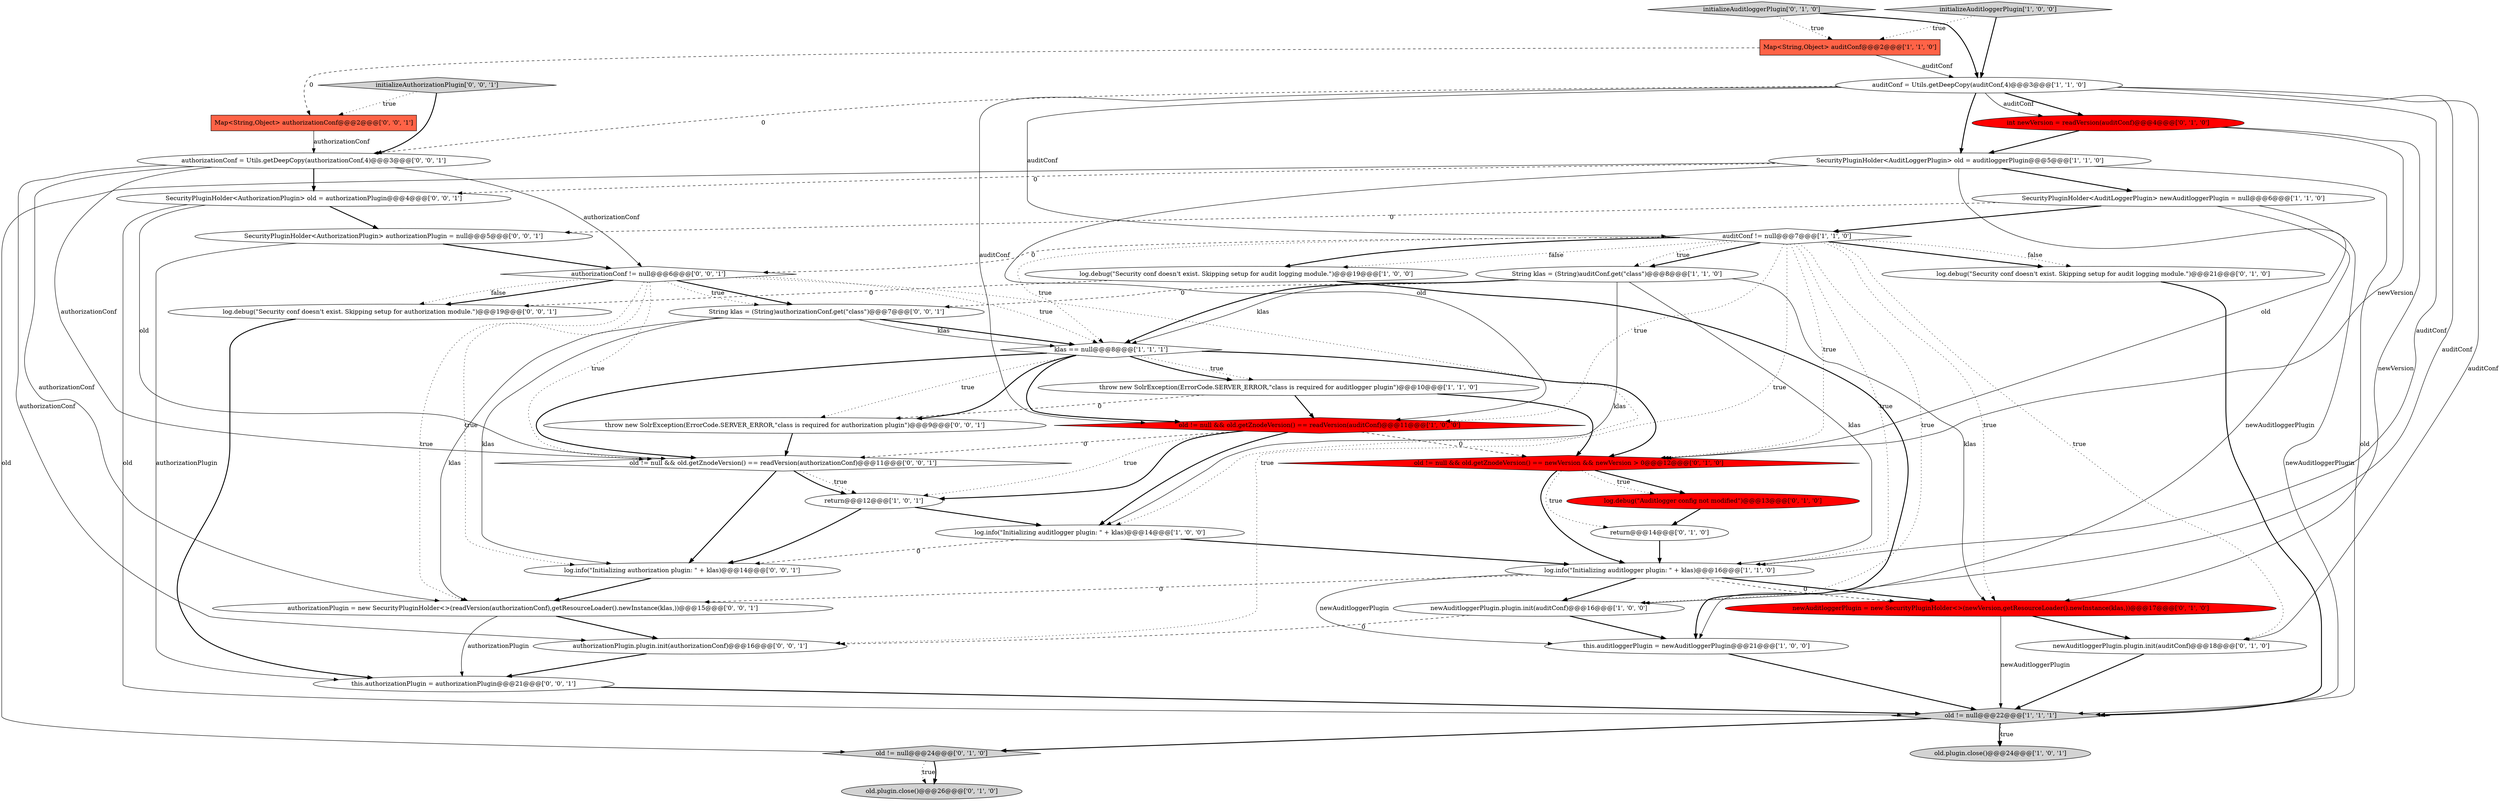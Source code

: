 digraph {
37 [style = filled, label = "authorizationConf = Utils.getDeepCopy(authorizationConf,4)@@@3@@@['0', '0', '1']", fillcolor = white, shape = ellipse image = "AAA0AAABBB3BBB"];
6 [style = filled, label = "old.plugin.close()@@@24@@@['1', '0', '1']", fillcolor = lightgray, shape = ellipse image = "AAA0AAABBB1BBB"];
38 [style = filled, label = "SecurityPluginHolder<AuthorizationPlugin> old = authorizationPlugin@@@4@@@['0', '0', '1']", fillcolor = white, shape = ellipse image = "AAA0AAABBB3BBB"];
26 [style = filled, label = "log.debug(\"Auditlogger config not modified\")@@@13@@@['0', '1', '0']", fillcolor = red, shape = ellipse image = "AAA1AAABBB2BBB"];
0 [style = filled, label = "old != null && old.getZnodeVersion() == readVersion(auditConf)@@@11@@@['1', '0', '0']", fillcolor = red, shape = diamond image = "AAA1AAABBB1BBB"];
11 [style = filled, label = "newAuditloggerPlugin.plugin.init(auditConf)@@@16@@@['1', '0', '0']", fillcolor = white, shape = ellipse image = "AAA0AAABBB1BBB"];
20 [style = filled, label = "log.debug(\"Security conf doesn't exist. Skipping setup for audit logging module.\")@@@21@@@['0', '1', '0']", fillcolor = white, shape = ellipse image = "AAA0AAABBB2BBB"];
10 [style = filled, label = "log.debug(\"Security conf doesn't exist. Skipping setup for audit logging module.\")@@@19@@@['1', '0', '0']", fillcolor = white, shape = ellipse image = "AAA0AAABBB1BBB"];
34 [style = filled, label = "log.debug(\"Security conf doesn't exist. Skipping setup for authorization module.\")@@@19@@@['0', '0', '1']", fillcolor = white, shape = ellipse image = "AAA0AAABBB3BBB"];
31 [style = filled, label = "Map<String,Object> authorizationConf@@@2@@@['0', '0', '1']", fillcolor = tomato, shape = box image = "AAA0AAABBB3BBB"];
36 [style = filled, label = "SecurityPluginHolder<AuthorizationPlugin> authorizationPlugin = null@@@5@@@['0', '0', '1']", fillcolor = white, shape = ellipse image = "AAA0AAABBB3BBB"];
16 [style = filled, label = "Map<String,Object> auditConf@@@2@@@['1', '1', '0']", fillcolor = tomato, shape = box image = "AAA0AAABBB1BBB"];
3 [style = filled, label = "String klas = (String)auditConf.get(\"class\")@@@8@@@['1', '1', '0']", fillcolor = white, shape = ellipse image = "AAA0AAABBB1BBB"];
25 [style = filled, label = "newAuditloggerPlugin = new SecurityPluginHolder<>(newVersion,getResourceLoader().newInstance(klas,))@@@17@@@['0', '1', '0']", fillcolor = red, shape = ellipse image = "AAA1AAABBB2BBB"];
8 [style = filled, label = "old != null@@@22@@@['1', '1', '1']", fillcolor = lightgray, shape = diamond image = "AAA0AAABBB1BBB"];
14 [style = filled, label = "auditConf != null@@@7@@@['1', '1', '0']", fillcolor = white, shape = diamond image = "AAA0AAABBB1BBB"];
7 [style = filled, label = "this.auditloggerPlugin = newAuditloggerPlugin@@@21@@@['1', '0', '0']", fillcolor = white, shape = ellipse image = "AAA0AAABBB1BBB"];
40 [style = filled, label = "this.authorizationPlugin = authorizationPlugin@@@21@@@['0', '0', '1']", fillcolor = white, shape = ellipse image = "AAA0AAABBB3BBB"];
28 [style = filled, label = "log.info(\"Initializing authorization plugin: \" + klas)@@@14@@@['0', '0', '1']", fillcolor = white, shape = ellipse image = "AAA0AAABBB3BBB"];
21 [style = filled, label = "old != null@@@24@@@['0', '1', '0']", fillcolor = lightgray, shape = diamond image = "AAA0AAABBB2BBB"];
33 [style = filled, label = "authorizationPlugin.plugin.init(authorizationConf)@@@16@@@['0', '0', '1']", fillcolor = white, shape = ellipse image = "AAA0AAABBB3BBB"];
19 [style = filled, label = "newAuditloggerPlugin.plugin.init(auditConf)@@@18@@@['0', '1', '0']", fillcolor = white, shape = ellipse image = "AAA0AAABBB2BBB"];
24 [style = filled, label = "return@@@14@@@['0', '1', '0']", fillcolor = white, shape = ellipse image = "AAA0AAABBB2BBB"];
5 [style = filled, label = "initializeAuditloggerPlugin['1', '0', '0']", fillcolor = lightgray, shape = diamond image = "AAA0AAABBB1BBB"];
22 [style = filled, label = "initializeAuditloggerPlugin['0', '1', '0']", fillcolor = lightgray, shape = diamond image = "AAA0AAABBB2BBB"];
30 [style = filled, label = "authorizationConf != null@@@6@@@['0', '0', '1']", fillcolor = white, shape = diamond image = "AAA0AAABBB3BBB"];
35 [style = filled, label = "String klas = (String)authorizationConf.get(\"class\")@@@7@@@['0', '0', '1']", fillcolor = white, shape = ellipse image = "AAA0AAABBB3BBB"];
9 [style = filled, label = "SecurityPluginHolder<AuditLoggerPlugin> newAuditloggerPlugin = null@@@6@@@['1', '1', '0']", fillcolor = white, shape = ellipse image = "AAA0AAABBB1BBB"];
18 [style = filled, label = "int newVersion = readVersion(auditConf)@@@4@@@['0', '1', '0']", fillcolor = red, shape = ellipse image = "AAA1AAABBB2BBB"];
13 [style = filled, label = "throw new SolrException(ErrorCode.SERVER_ERROR,\"class is required for auditlogger plugin\")@@@10@@@['1', '1', '0']", fillcolor = white, shape = ellipse image = "AAA0AAABBB1BBB"];
27 [style = filled, label = "old.plugin.close()@@@26@@@['0', '1', '0']", fillcolor = lightgray, shape = ellipse image = "AAA0AAABBB2BBB"];
32 [style = filled, label = "initializeAuthorizationPlugin['0', '0', '1']", fillcolor = lightgray, shape = diamond image = "AAA0AAABBB3BBB"];
39 [style = filled, label = "old != null && old.getZnodeVersion() == readVersion(authorizationConf)@@@11@@@['0', '0', '1']", fillcolor = white, shape = diamond image = "AAA0AAABBB3BBB"];
23 [style = filled, label = "old != null && old.getZnodeVersion() == newVersion && newVersion > 0@@@12@@@['0', '1', '0']", fillcolor = red, shape = diamond image = "AAA1AAABBB2BBB"];
4 [style = filled, label = "klas == null@@@8@@@['1', '1', '1']", fillcolor = white, shape = diamond image = "AAA0AAABBB1BBB"];
15 [style = filled, label = "log.info(\"Initializing auditlogger plugin: \" + klas)@@@16@@@['1', '1', '0']", fillcolor = white, shape = ellipse image = "AAA0AAABBB1BBB"];
17 [style = filled, label = "return@@@12@@@['1', '0', '1']", fillcolor = white, shape = ellipse image = "AAA0AAABBB1BBB"];
2 [style = filled, label = "auditConf = Utils.getDeepCopy(auditConf,4)@@@3@@@['1', '1', '0']", fillcolor = white, shape = ellipse image = "AAA0AAABBB1BBB"];
29 [style = filled, label = "throw new SolrException(ErrorCode.SERVER_ERROR,\"class is required for authorization plugin\")@@@9@@@['0', '0', '1']", fillcolor = white, shape = ellipse image = "AAA0AAABBB3BBB"];
1 [style = filled, label = "log.info(\"Initializing auditlogger plugin: \" + klas)@@@14@@@['1', '0', '0']", fillcolor = white, shape = ellipse image = "AAA0AAABBB1BBB"];
12 [style = filled, label = "SecurityPluginHolder<AuditLoggerPlugin> old = auditloggerPlugin@@@5@@@['1', '1', '0']", fillcolor = white, shape = ellipse image = "AAA0AAABBB1BBB"];
41 [style = filled, label = "authorizationPlugin = new SecurityPluginHolder<>(readVersion(authorizationConf),getResourceLoader().newInstance(klas,))@@@15@@@['0', '0', '1']", fillcolor = white, shape = ellipse image = "AAA0AAABBB3BBB"];
9->36 [style = dashed, label="0"];
12->38 [style = dashed, label="0"];
14->3 [style = bold, label=""];
14->19 [style = dotted, label="true"];
32->37 [style = bold, label=""];
16->31 [style = dashed, label="0"];
14->0 [style = dotted, label="true"];
10->34 [style = dashed, label="0"];
15->25 [style = bold, label=""];
11->33 [style = dashed, label="0"];
41->40 [style = solid, label="authorizationPlugin"];
37->30 [style = solid, label="authorizationConf"];
21->27 [style = dotted, label="true"];
25->8 [style = solid, label="newAuditloggerPlugin"];
8->6 [style = bold, label=""];
12->9 [style = bold, label=""];
7->8 [style = bold, label=""];
3->4 [style = bold, label=""];
12->8 [style = solid, label="old"];
15->25 [style = dashed, label="0"];
15->11 [style = bold, label=""];
12->0 [style = solid, label="old"];
37->38 [style = bold, label=""];
22->16 [style = dotted, label="true"];
25->19 [style = bold, label=""];
9->14 [style = bold, label=""];
14->3 [style = dotted, label="true"];
14->11 [style = dotted, label="true"];
14->20 [style = dotted, label="false"];
30->39 [style = dotted, label="true"];
3->4 [style = solid, label="klas"];
18->25 [style = solid, label="newVersion"];
14->20 [style = bold, label=""];
30->33 [style = dotted, label="true"];
30->41 [style = dotted, label="true"];
38->8 [style = solid, label="old"];
35->41 [style = solid, label="klas"];
30->34 [style = dotted, label="false"];
29->39 [style = bold, label=""];
0->17 [style = bold, label=""];
16->2 [style = solid, label="auditConf"];
13->29 [style = dashed, label="0"];
0->23 [style = dashed, label="0"];
18->12 [style = bold, label=""];
14->10 [style = bold, label=""];
38->39 [style = solid, label="old"];
2->18 [style = bold, label=""];
30->34 [style = bold, label=""];
26->24 [style = bold, label=""];
10->7 [style = bold, label=""];
4->0 [style = bold, label=""];
4->13 [style = dotted, label="true"];
36->30 [style = bold, label=""];
20->8 [style = bold, label=""];
18->23 [style = solid, label="newVersion"];
37->33 [style = solid, label="authorizationConf"];
37->41 [style = solid, label="authorizationConf"];
2->37 [style = dashed, label="0"];
14->25 [style = dotted, label="true"];
31->37 [style = solid, label="authorizationConf"];
2->19 [style = solid, label="auditConf"];
3->1 [style = solid, label="klas"];
14->1 [style = dotted, label="true"];
14->4 [style = dotted, label="true"];
30->28 [style = dotted, label="true"];
23->24 [style = dotted, label="true"];
4->23 [style = bold, label=""];
32->31 [style = dotted, label="true"];
13->0 [style = bold, label=""];
12->21 [style = solid, label="old"];
2->15 [style = solid, label="auditConf"];
3->35 [style = dashed, label="0"];
22->2 [style = bold, label=""];
17->1 [style = bold, label=""];
34->40 [style = bold, label=""];
15->7 [style = solid, label="newAuditloggerPlugin"];
21->27 [style = bold, label=""];
4->39 [style = bold, label=""];
4->13 [style = bold, label=""];
23->15 [style = bold, label=""];
30->4 [style = dotted, label="true"];
14->23 [style = dotted, label="true"];
2->18 [style = solid, label="auditConf"];
4->29 [style = bold, label=""];
37->39 [style = solid, label="authorizationConf"];
1->28 [style = dashed, label="0"];
15->41 [style = dashed, label="0"];
28->41 [style = bold, label=""];
4->29 [style = dotted, label="true"];
3->15 [style = solid, label="klas"];
39->17 [style = dotted, label="true"];
30->35 [style = bold, label=""];
8->6 [style = dotted, label="true"];
39->17 [style = bold, label=""];
0->1 [style = bold, label=""];
5->16 [style = dotted, label="true"];
9->8 [style = solid, label="newAuditloggerPlugin"];
41->33 [style = bold, label=""];
2->11 [style = solid, label="auditConf"];
14->10 [style = dotted, label="false"];
24->15 [style = bold, label=""];
9->7 [style = solid, label="newAuditloggerPlugin"];
2->14 [style = solid, label="auditConf"];
1->15 [style = bold, label=""];
23->26 [style = bold, label=""];
38->36 [style = bold, label=""];
2->0 [style = solid, label="auditConf"];
0->39 [style = dashed, label="0"];
3->25 [style = solid, label="klas"];
35->4 [style = bold, label=""];
19->8 [style = bold, label=""];
2->12 [style = bold, label=""];
39->28 [style = bold, label=""];
14->15 [style = dotted, label="true"];
5->2 [style = bold, label=""];
17->28 [style = bold, label=""];
23->26 [style = dotted, label="true"];
33->40 [style = bold, label=""];
36->40 [style = solid, label="authorizationPlugin"];
35->28 [style = solid, label="klas"];
30->35 [style = dotted, label="true"];
14->30 [style = dashed, label="0"];
13->23 [style = bold, label=""];
8->21 [style = bold, label=""];
12->23 [style = solid, label="old"];
0->17 [style = dotted, label="true"];
35->4 [style = solid, label="klas"];
11->7 [style = bold, label=""];
40->8 [style = bold, label=""];
}
